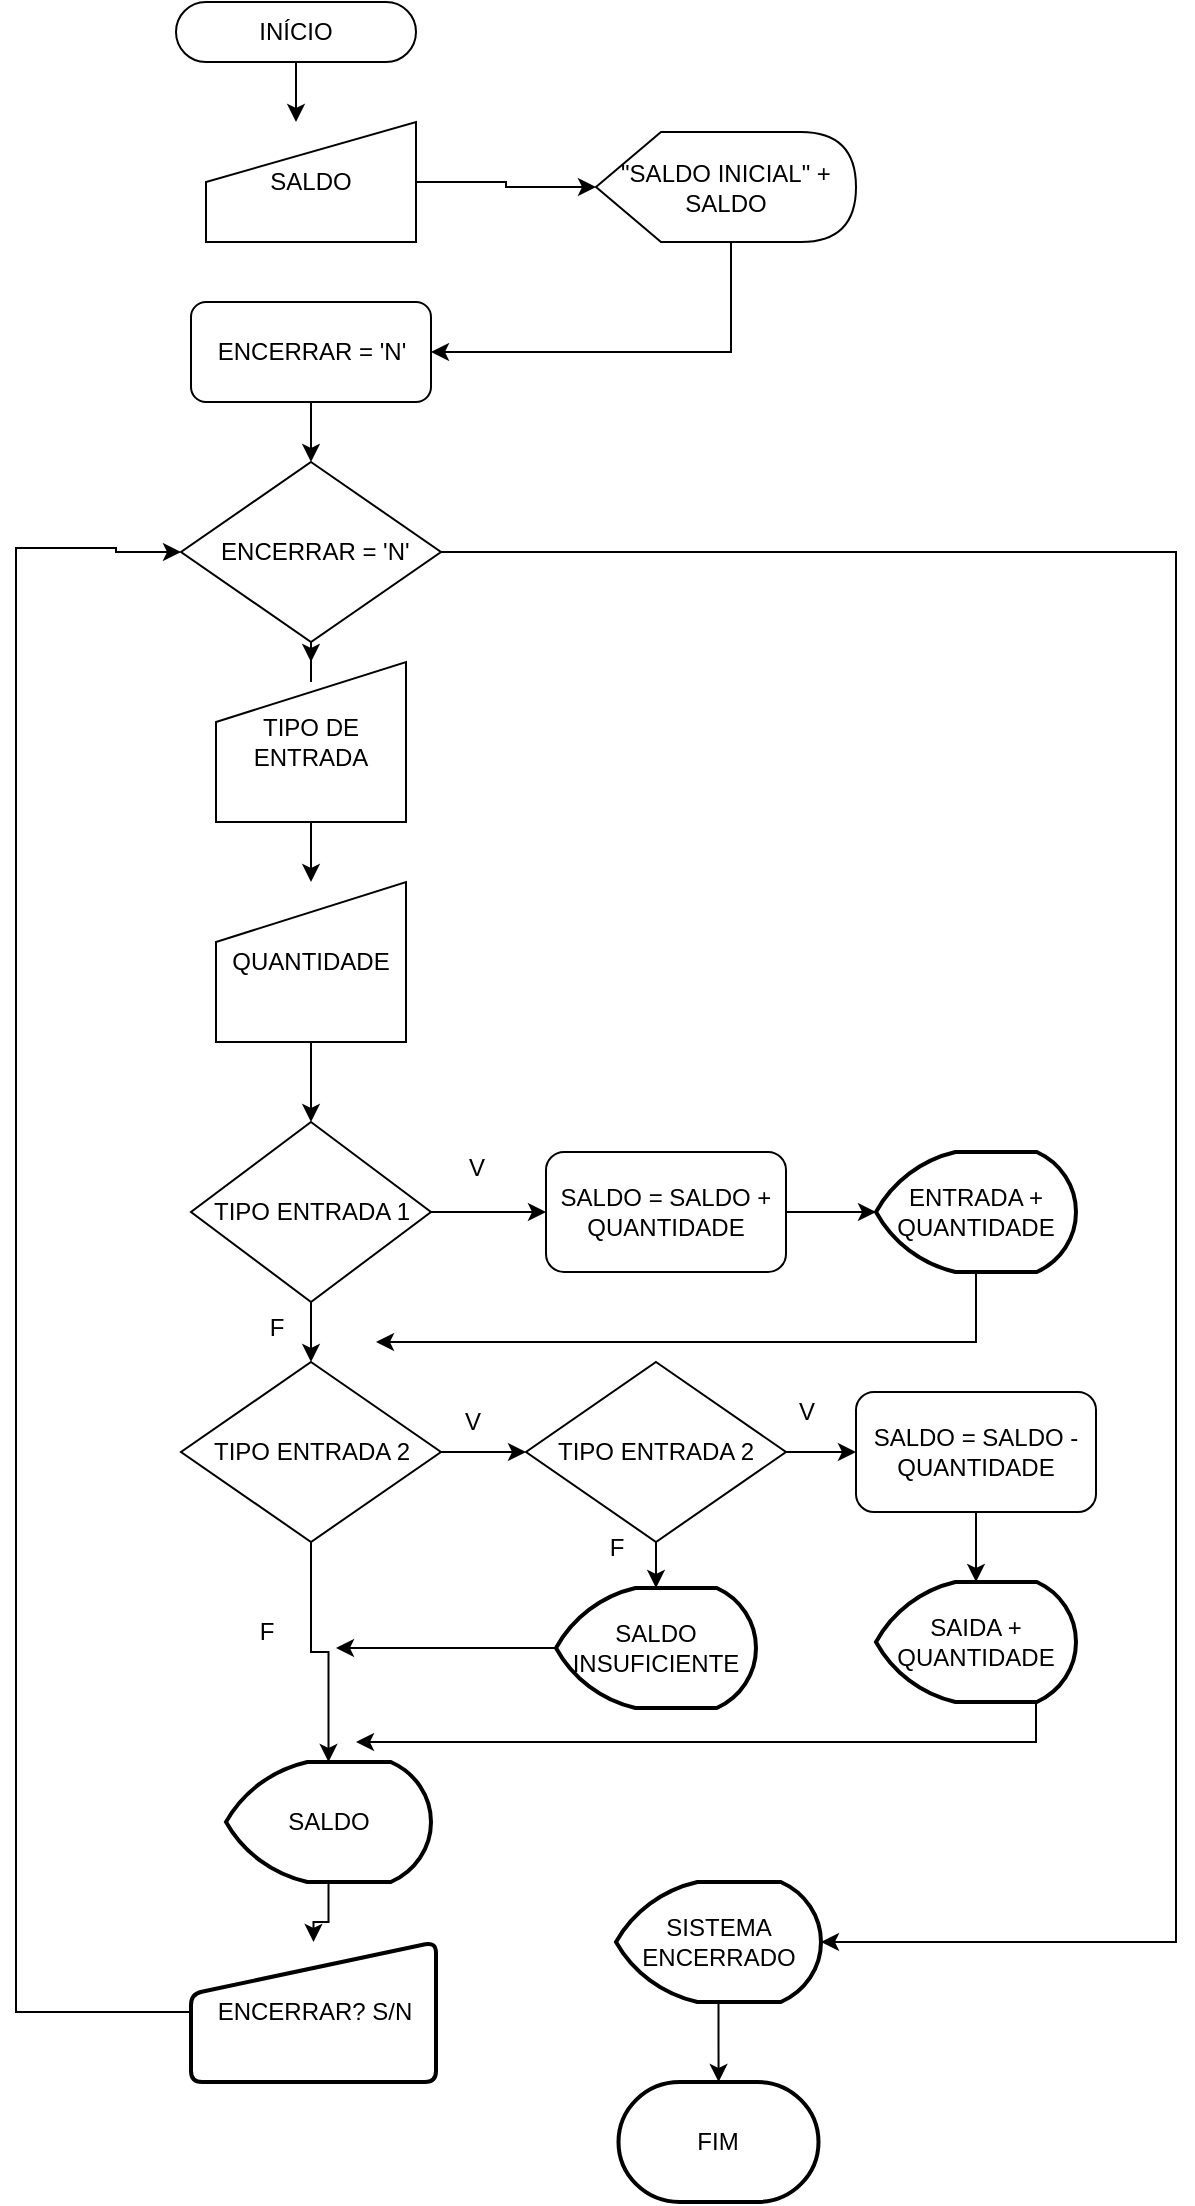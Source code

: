 <mxfile version="24.6.2" type="github">
  <diagram id="C5RBs43oDa-KdzZeNtuy" name="Page-1">
    <mxGraphModel dx="834" dy="1578" grid="1" gridSize="10" guides="1" tooltips="1" connect="1" arrows="1" fold="1" page="1" pageScale="1" pageWidth="827" pageHeight="1169" math="0" shadow="0">
      <root>
        <mxCell id="WIyWlLk6GJQsqaUBKTNV-0" />
        <mxCell id="WIyWlLk6GJQsqaUBKTNV-1" parent="WIyWlLk6GJQsqaUBKTNV-0" />
        <mxCell id="shTJUZSFNvjALPhXJrNq-2" value="" style="edgeStyle=orthogonalEdgeStyle;rounded=0;orthogonalLoop=1;jettySize=auto;html=1;" edge="1" parent="WIyWlLk6GJQsqaUBKTNV-1" source="shTJUZSFNvjALPhXJrNq-0" target="shTJUZSFNvjALPhXJrNq-1">
          <mxGeometry relative="1" as="geometry">
            <Array as="points">
              <mxPoint x="240" y="110" />
              <mxPoint x="240" y="110" />
            </Array>
          </mxGeometry>
        </mxCell>
        <mxCell id="shTJUZSFNvjALPhXJrNq-0" value="INÍCIO" style="rounded=1;whiteSpace=wrap;html=1;arcSize=50;" vertex="1" parent="WIyWlLk6GJQsqaUBKTNV-1">
          <mxGeometry x="180" y="50" width="120" height="30" as="geometry" />
        </mxCell>
        <mxCell id="shTJUZSFNvjALPhXJrNq-48" value="" style="edgeStyle=orthogonalEdgeStyle;rounded=0;orthogonalLoop=1;jettySize=auto;html=1;" edge="1" parent="WIyWlLk6GJQsqaUBKTNV-1" source="shTJUZSFNvjALPhXJrNq-1" target="shTJUZSFNvjALPhXJrNq-3">
          <mxGeometry relative="1" as="geometry" />
        </mxCell>
        <mxCell id="shTJUZSFNvjALPhXJrNq-1" value="SALDO" style="shape=manualInput;whiteSpace=wrap;html=1;" vertex="1" parent="WIyWlLk6GJQsqaUBKTNV-1">
          <mxGeometry x="195" y="110" width="105" height="60" as="geometry" />
        </mxCell>
        <mxCell id="shTJUZSFNvjALPhXJrNq-50" value="" style="edgeStyle=orthogonalEdgeStyle;rounded=0;orthogonalLoop=1;jettySize=auto;html=1;entryX=1;entryY=0.5;entryDx=0;entryDy=0;exitX=0;exitY=0;exitDx=67.5;exitDy=55;exitPerimeter=0;" edge="1" parent="WIyWlLk6GJQsqaUBKTNV-1" source="shTJUZSFNvjALPhXJrNq-3" target="shTJUZSFNvjALPhXJrNq-5">
          <mxGeometry relative="1" as="geometry">
            <mxPoint x="450.0" y="210" as="targetPoint" />
          </mxGeometry>
        </mxCell>
        <mxCell id="shTJUZSFNvjALPhXJrNq-3" value="&quot;SALDO INICIAL&quot; + SALDO" style="shape=display;whiteSpace=wrap;html=1;" vertex="1" parent="WIyWlLk6GJQsqaUBKTNV-1">
          <mxGeometry x="390" y="115" width="130" height="55" as="geometry" />
        </mxCell>
        <mxCell id="shTJUZSFNvjALPhXJrNq-9" value="" style="edgeStyle=orthogonalEdgeStyle;rounded=0;orthogonalLoop=1;jettySize=auto;html=1;" edge="1" parent="WIyWlLk6GJQsqaUBKTNV-1" source="shTJUZSFNvjALPhXJrNq-5" target="shTJUZSFNvjALPhXJrNq-8">
          <mxGeometry relative="1" as="geometry">
            <Array as="points">
              <mxPoint x="245" y="340" />
              <mxPoint x="245" y="340" />
            </Array>
          </mxGeometry>
        </mxCell>
        <mxCell id="shTJUZSFNvjALPhXJrNq-5" value="ENCERRAR = &#39;N&#39;" style="rounded=1;whiteSpace=wrap;html=1;" vertex="1" parent="WIyWlLk6GJQsqaUBKTNV-1">
          <mxGeometry x="187.5" y="200" width="120" height="50" as="geometry" />
        </mxCell>
        <mxCell id="shTJUZSFNvjALPhXJrNq-12" value="" style="edgeStyle=orthogonalEdgeStyle;rounded=0;orthogonalLoop=1;jettySize=auto;html=1;" edge="1" parent="WIyWlLk6GJQsqaUBKTNV-1" source="shTJUZSFNvjALPhXJrNq-8" target="shTJUZSFNvjALPhXJrNq-10">
          <mxGeometry relative="1" as="geometry" />
        </mxCell>
        <mxCell id="shTJUZSFNvjALPhXJrNq-64" value="" style="edgeStyle=orthogonalEdgeStyle;rounded=0;orthogonalLoop=1;jettySize=auto;html=1;entryX=1;entryY=0.5;entryDx=0;entryDy=0;entryPerimeter=0;" edge="1" parent="WIyWlLk6GJQsqaUBKTNV-1" source="shTJUZSFNvjALPhXJrNq-8" target="shTJUZSFNvjALPhXJrNq-60">
          <mxGeometry relative="1" as="geometry">
            <mxPoint x="417.5" y="325" as="targetPoint" />
            <Array as="points">
              <mxPoint x="680" y="325" />
              <mxPoint x="680" y="1020" />
            </Array>
          </mxGeometry>
        </mxCell>
        <mxCell id="shTJUZSFNvjALPhXJrNq-8" value="&amp;nbsp;ENCERRAR = &#39;N&#39;" style="rhombus;whiteSpace=wrap;html=1;" vertex="1" parent="WIyWlLk6GJQsqaUBKTNV-1">
          <mxGeometry x="182.5" y="280" width="130" height="90" as="geometry" />
        </mxCell>
        <mxCell id="shTJUZSFNvjALPhXJrNq-13" value="" style="edgeStyle=orthogonalEdgeStyle;rounded=0;orthogonalLoop=1;jettySize=auto;html=1;" edge="1" parent="WIyWlLk6GJQsqaUBKTNV-1" source="shTJUZSFNvjALPhXJrNq-10" target="shTJUZSFNvjALPhXJrNq-11">
          <mxGeometry relative="1" as="geometry" />
        </mxCell>
        <mxCell id="shTJUZSFNvjALPhXJrNq-10" value="TIPO DE ENTRADA" style="shape=manualInput;whiteSpace=wrap;html=1;" vertex="1" parent="WIyWlLk6GJQsqaUBKTNV-1">
          <mxGeometry x="200" y="380" width="95" height="80" as="geometry" />
        </mxCell>
        <mxCell id="shTJUZSFNvjALPhXJrNq-16" value="" style="edgeStyle=orthogonalEdgeStyle;rounded=0;orthogonalLoop=1;jettySize=auto;html=1;" edge="1" parent="WIyWlLk6GJQsqaUBKTNV-1" source="shTJUZSFNvjALPhXJrNq-11" target="shTJUZSFNvjALPhXJrNq-14">
          <mxGeometry relative="1" as="geometry" />
        </mxCell>
        <mxCell id="shTJUZSFNvjALPhXJrNq-11" value="QUANTIDADE" style="shape=manualInput;whiteSpace=wrap;html=1;" vertex="1" parent="WIyWlLk6GJQsqaUBKTNV-1">
          <mxGeometry x="200" y="490" width="95" height="80" as="geometry" />
        </mxCell>
        <mxCell id="shTJUZSFNvjALPhXJrNq-18" value="" style="edgeStyle=orthogonalEdgeStyle;rounded=0;orthogonalLoop=1;jettySize=auto;html=1;" edge="1" parent="WIyWlLk6GJQsqaUBKTNV-1" source="shTJUZSFNvjALPhXJrNq-14" target="shTJUZSFNvjALPhXJrNq-17">
          <mxGeometry relative="1" as="geometry" />
        </mxCell>
        <mxCell id="shTJUZSFNvjALPhXJrNq-21" value="" style="edgeStyle=orthogonalEdgeStyle;rounded=0;orthogonalLoop=1;jettySize=auto;html=1;" edge="1" parent="WIyWlLk6GJQsqaUBKTNV-1" source="shTJUZSFNvjALPhXJrNq-14" target="shTJUZSFNvjALPhXJrNq-15">
          <mxGeometry relative="1" as="geometry" />
        </mxCell>
        <mxCell id="shTJUZSFNvjALPhXJrNq-14" value="TIPO ENTRADA 1" style="rhombus;whiteSpace=wrap;html=1;" vertex="1" parent="WIyWlLk6GJQsqaUBKTNV-1">
          <mxGeometry x="187.5" y="610" width="120" height="90" as="geometry" />
        </mxCell>
        <mxCell id="shTJUZSFNvjALPhXJrNq-28" value="" style="edgeStyle=orthogonalEdgeStyle;rounded=0;orthogonalLoop=1;jettySize=auto;html=1;" edge="1" parent="WIyWlLk6GJQsqaUBKTNV-1" source="shTJUZSFNvjALPhXJrNq-15" target="shTJUZSFNvjALPhXJrNq-27">
          <mxGeometry relative="1" as="geometry" />
        </mxCell>
        <mxCell id="shTJUZSFNvjALPhXJrNq-38" value="" style="edgeStyle=orthogonalEdgeStyle;rounded=0;orthogonalLoop=1;jettySize=auto;html=1;" edge="1" parent="WIyWlLk6GJQsqaUBKTNV-1" source="shTJUZSFNvjALPhXJrNq-15" target="shTJUZSFNvjALPhXJrNq-37">
          <mxGeometry relative="1" as="geometry" />
        </mxCell>
        <mxCell id="shTJUZSFNvjALPhXJrNq-15" value="TIPO ENTRADA 2" style="rhombus;whiteSpace=wrap;html=1;" vertex="1" parent="WIyWlLk6GJQsqaUBKTNV-1">
          <mxGeometry x="182.5" y="730" width="130" height="90" as="geometry" />
        </mxCell>
        <mxCell id="shTJUZSFNvjALPhXJrNq-20" value="" style="edgeStyle=orthogonalEdgeStyle;rounded=0;orthogonalLoop=1;jettySize=auto;html=1;" edge="1" parent="WIyWlLk6GJQsqaUBKTNV-1" source="shTJUZSFNvjALPhXJrNq-17" target="shTJUZSFNvjALPhXJrNq-19">
          <mxGeometry relative="1" as="geometry" />
        </mxCell>
        <mxCell id="shTJUZSFNvjALPhXJrNq-17" value="SALDO = SALDO + QUANTIDADE" style="rounded=1;whiteSpace=wrap;html=1;" vertex="1" parent="WIyWlLk6GJQsqaUBKTNV-1">
          <mxGeometry x="365" y="625" width="120" height="60" as="geometry" />
        </mxCell>
        <mxCell id="shTJUZSFNvjALPhXJrNq-26" value="" style="edgeStyle=orthogonalEdgeStyle;rounded=0;orthogonalLoop=1;jettySize=auto;html=1;exitX=0.5;exitY=1;exitDx=0;exitDy=0;exitPerimeter=0;" edge="1" parent="WIyWlLk6GJQsqaUBKTNV-1" source="shTJUZSFNvjALPhXJrNq-19">
          <mxGeometry relative="1" as="geometry">
            <mxPoint x="612" y="790" as="sourcePoint" />
            <mxPoint x="280" y="720" as="targetPoint" />
            <Array as="points">
              <mxPoint x="580" y="720" />
              <mxPoint x="280" y="720" />
            </Array>
          </mxGeometry>
        </mxCell>
        <mxCell id="shTJUZSFNvjALPhXJrNq-19" value="ENTRADA + QUANTIDADE" style="strokeWidth=2;html=1;shape=mxgraph.flowchart.display;whiteSpace=wrap;" vertex="1" parent="WIyWlLk6GJQsqaUBKTNV-1">
          <mxGeometry x="530" y="625" width="100" height="60" as="geometry" />
        </mxCell>
        <mxCell id="shTJUZSFNvjALPhXJrNq-22" value="F" style="text;html=1;align=center;verticalAlign=middle;resizable=0;points=[];autosize=1;strokeColor=none;fillColor=none;" vertex="1" parent="WIyWlLk6GJQsqaUBKTNV-1">
          <mxGeometry x="210" y="850" width="30" height="30" as="geometry" />
        </mxCell>
        <mxCell id="shTJUZSFNvjALPhXJrNq-30" value="" style="edgeStyle=orthogonalEdgeStyle;rounded=0;orthogonalLoop=1;jettySize=auto;html=1;" edge="1" parent="WIyWlLk6GJQsqaUBKTNV-1" source="shTJUZSFNvjALPhXJrNq-27" target="shTJUZSFNvjALPhXJrNq-29">
          <mxGeometry relative="1" as="geometry" />
        </mxCell>
        <mxCell id="shTJUZSFNvjALPhXJrNq-36" value="" style="edgeStyle=orthogonalEdgeStyle;rounded=0;orthogonalLoop=1;jettySize=auto;html=1;" edge="1" parent="WIyWlLk6GJQsqaUBKTNV-1" source="shTJUZSFNvjALPhXJrNq-27" target="shTJUZSFNvjALPhXJrNq-35">
          <mxGeometry relative="1" as="geometry" />
        </mxCell>
        <mxCell id="shTJUZSFNvjALPhXJrNq-27" value="TIPO ENTRADA 2" style="rhombus;whiteSpace=wrap;html=1;" vertex="1" parent="WIyWlLk6GJQsqaUBKTNV-1">
          <mxGeometry x="355" y="730" width="130" height="90" as="geometry" />
        </mxCell>
        <mxCell id="shTJUZSFNvjALPhXJrNq-32" value="" style="edgeStyle=orthogonalEdgeStyle;rounded=0;orthogonalLoop=1;jettySize=auto;html=1;" edge="1" parent="WIyWlLk6GJQsqaUBKTNV-1" source="shTJUZSFNvjALPhXJrNq-29" target="shTJUZSFNvjALPhXJrNq-31">
          <mxGeometry relative="1" as="geometry" />
        </mxCell>
        <mxCell id="shTJUZSFNvjALPhXJrNq-29" value="SALDO = SALDO - QUANTIDADE" style="rounded=1;whiteSpace=wrap;html=1;" vertex="1" parent="WIyWlLk6GJQsqaUBKTNV-1">
          <mxGeometry x="520" y="745" width="120" height="60" as="geometry" />
        </mxCell>
        <mxCell id="shTJUZSFNvjALPhXJrNq-43" value="" style="edgeStyle=orthogonalEdgeStyle;rounded=0;orthogonalLoop=1;jettySize=auto;html=1;exitX=0.5;exitY=1;exitDx=0;exitDy=0;exitPerimeter=0;" edge="1" parent="WIyWlLk6GJQsqaUBKTNV-1" source="shTJUZSFNvjALPhXJrNq-31">
          <mxGeometry relative="1" as="geometry">
            <mxPoint x="560" y="1030" as="sourcePoint" />
            <mxPoint x="270" y="920" as="targetPoint" />
            <Array as="points">
              <mxPoint x="610" y="900" />
              <mxPoint x="610" y="920" />
              <mxPoint x="270" y="920" />
            </Array>
          </mxGeometry>
        </mxCell>
        <mxCell id="shTJUZSFNvjALPhXJrNq-31" value="SAIDA + QUANTIDADE" style="strokeWidth=2;html=1;shape=mxgraph.flowchart.display;whiteSpace=wrap;" vertex="1" parent="WIyWlLk6GJQsqaUBKTNV-1">
          <mxGeometry x="530" y="840" width="100" height="60" as="geometry" />
        </mxCell>
        <mxCell id="shTJUZSFNvjALPhXJrNq-33" value="V" style="text;html=1;align=center;verticalAlign=middle;resizable=0;points=[];autosize=1;strokeColor=none;fillColor=none;" vertex="1" parent="WIyWlLk6GJQsqaUBKTNV-1">
          <mxGeometry x="312.5" y="745" width="30" height="30" as="geometry" />
        </mxCell>
        <mxCell id="shTJUZSFNvjALPhXJrNq-34" value="V" style="text;html=1;align=center;verticalAlign=middle;resizable=0;points=[];autosize=1;strokeColor=none;fillColor=none;" vertex="1" parent="WIyWlLk6GJQsqaUBKTNV-1">
          <mxGeometry x="480" y="740" width="30" height="30" as="geometry" />
        </mxCell>
        <mxCell id="shTJUZSFNvjALPhXJrNq-47" value="" style="edgeStyle=orthogonalEdgeStyle;rounded=0;orthogonalLoop=1;jettySize=auto;html=1;" edge="1" parent="WIyWlLk6GJQsqaUBKTNV-1" source="shTJUZSFNvjALPhXJrNq-35">
          <mxGeometry relative="1" as="geometry">
            <mxPoint x="260" y="873" as="targetPoint" />
          </mxGeometry>
        </mxCell>
        <mxCell id="shTJUZSFNvjALPhXJrNq-35" value="SALDO INSUFICIENTE" style="strokeWidth=2;html=1;shape=mxgraph.flowchart.display;whiteSpace=wrap;" vertex="1" parent="WIyWlLk6GJQsqaUBKTNV-1">
          <mxGeometry x="370" y="843" width="100" height="60" as="geometry" />
        </mxCell>
        <mxCell id="shTJUZSFNvjALPhXJrNq-57" value="" style="edgeStyle=orthogonalEdgeStyle;rounded=0;orthogonalLoop=1;jettySize=auto;html=1;" edge="1" parent="WIyWlLk6GJQsqaUBKTNV-1" source="shTJUZSFNvjALPhXJrNq-37" target="shTJUZSFNvjALPhXJrNq-56">
          <mxGeometry relative="1" as="geometry" />
        </mxCell>
        <mxCell id="shTJUZSFNvjALPhXJrNq-37" value="SALDO" style="strokeWidth=2;html=1;shape=mxgraph.flowchart.display;whiteSpace=wrap;" vertex="1" parent="WIyWlLk6GJQsqaUBKTNV-1">
          <mxGeometry x="205" y="930" width="102.5" height="60" as="geometry" />
        </mxCell>
        <mxCell id="shTJUZSFNvjALPhXJrNq-53" value="V" style="text;html=1;align=center;verticalAlign=middle;resizable=0;points=[];autosize=1;strokeColor=none;fillColor=none;" vertex="1" parent="WIyWlLk6GJQsqaUBKTNV-1">
          <mxGeometry x="315" y="618" width="30" height="30" as="geometry" />
        </mxCell>
        <mxCell id="shTJUZSFNvjALPhXJrNq-54" value="F" style="text;html=1;align=center;verticalAlign=middle;resizable=0;points=[];autosize=1;strokeColor=none;fillColor=none;" vertex="1" parent="WIyWlLk6GJQsqaUBKTNV-1">
          <mxGeometry x="215" y="698" width="30" height="30" as="geometry" />
        </mxCell>
        <mxCell id="shTJUZSFNvjALPhXJrNq-55" value="F" style="text;html=1;align=center;verticalAlign=middle;resizable=0;points=[];autosize=1;strokeColor=none;fillColor=none;" vertex="1" parent="WIyWlLk6GJQsqaUBKTNV-1">
          <mxGeometry x="385" y="808" width="30" height="30" as="geometry" />
        </mxCell>
        <mxCell id="shTJUZSFNvjALPhXJrNq-59" value="" style="edgeStyle=orthogonalEdgeStyle;rounded=0;orthogonalLoop=1;jettySize=auto;html=1;entryX=0;entryY=0.5;entryDx=0;entryDy=0;" edge="1" parent="WIyWlLk6GJQsqaUBKTNV-1" source="shTJUZSFNvjALPhXJrNq-56" target="shTJUZSFNvjALPhXJrNq-8">
          <mxGeometry relative="1" as="geometry">
            <mxPoint x="180" y="320" as="targetPoint" />
            <Array as="points">
              <mxPoint x="100" y="1055" />
              <mxPoint x="100" y="323" />
              <mxPoint x="150" y="323" />
              <mxPoint x="150" y="325" />
            </Array>
          </mxGeometry>
        </mxCell>
        <mxCell id="shTJUZSFNvjALPhXJrNq-56" value="ENCERRAR? S/N" style="html=1;strokeWidth=2;shape=manualInput;whiteSpace=wrap;rounded=1;size=26;arcSize=11;" vertex="1" parent="WIyWlLk6GJQsqaUBKTNV-1">
          <mxGeometry x="187.5" y="1020" width="122.5" height="70" as="geometry" />
        </mxCell>
        <mxCell id="shTJUZSFNvjALPhXJrNq-62" value="" style="edgeStyle=orthogonalEdgeStyle;rounded=0;orthogonalLoop=1;jettySize=auto;html=1;" edge="1" parent="WIyWlLk6GJQsqaUBKTNV-1" source="shTJUZSFNvjALPhXJrNq-60" target="shTJUZSFNvjALPhXJrNq-61">
          <mxGeometry relative="1" as="geometry" />
        </mxCell>
        <mxCell id="shTJUZSFNvjALPhXJrNq-60" value="SISTEMA ENCERRADO" style="strokeWidth=2;html=1;shape=mxgraph.flowchart.display;whiteSpace=wrap;" vertex="1" parent="WIyWlLk6GJQsqaUBKTNV-1">
          <mxGeometry x="400" y="990" width="102.5" height="60" as="geometry" />
        </mxCell>
        <mxCell id="shTJUZSFNvjALPhXJrNq-61" value="FIM" style="strokeWidth=2;html=1;shape=mxgraph.flowchart.terminator;whiteSpace=wrap;" vertex="1" parent="WIyWlLk6GJQsqaUBKTNV-1">
          <mxGeometry x="401.25" y="1090" width="100" height="60" as="geometry" />
        </mxCell>
      </root>
    </mxGraphModel>
  </diagram>
</mxfile>
